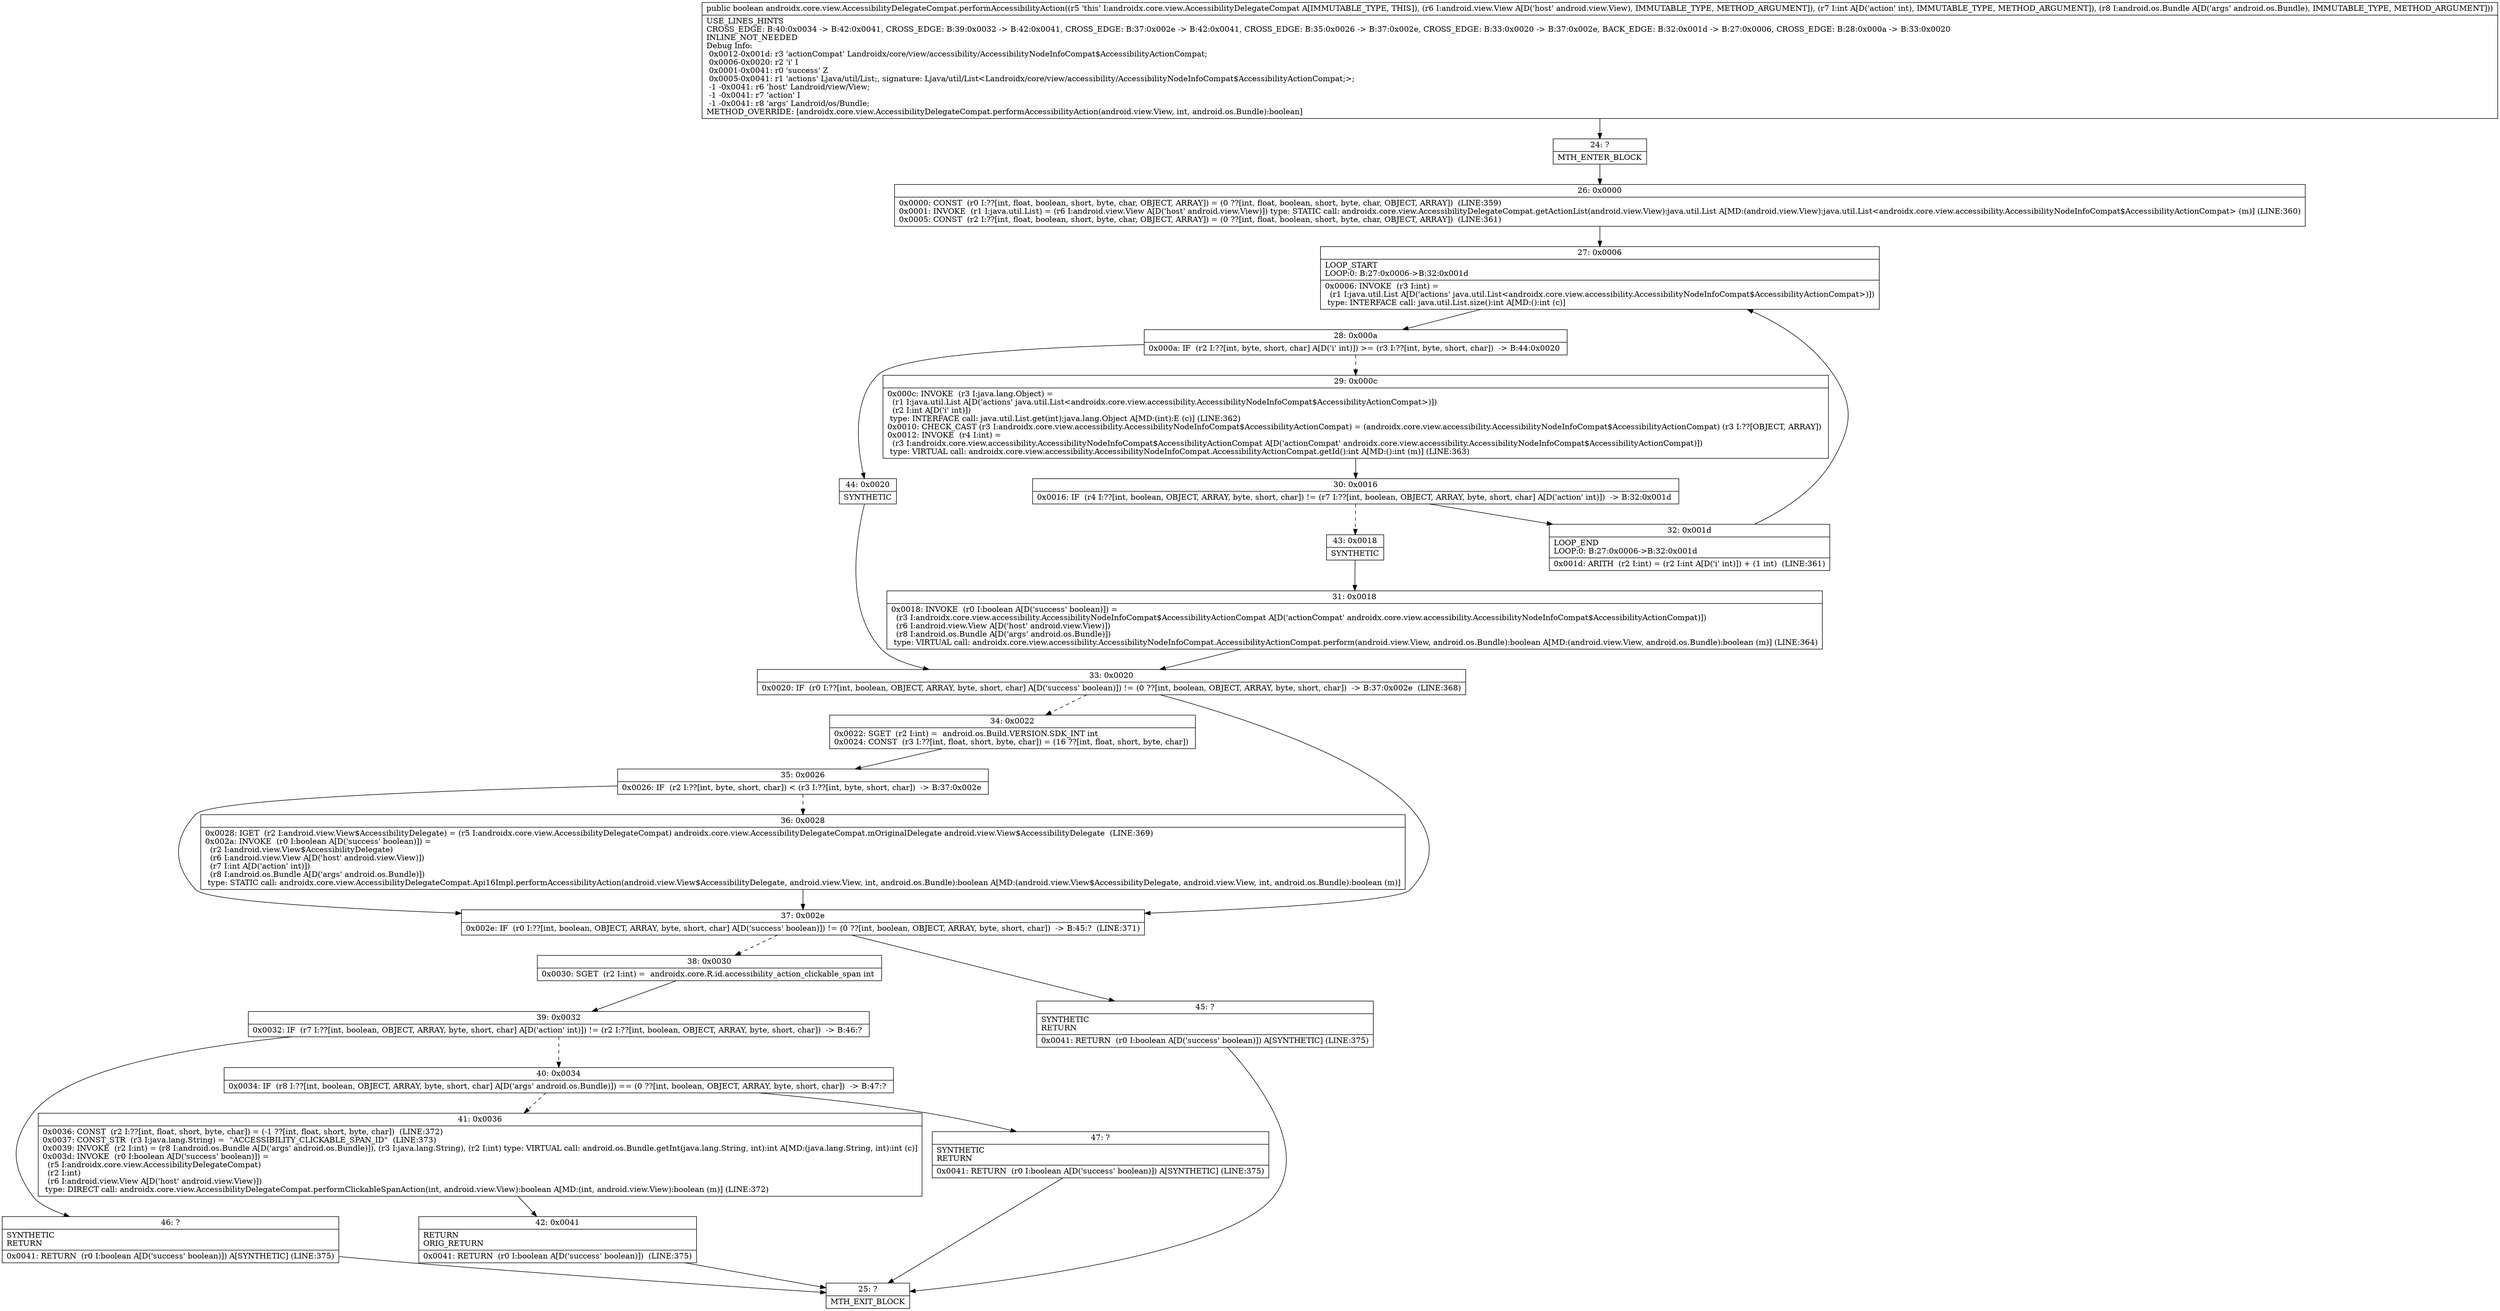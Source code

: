 digraph "CFG forandroidx.core.view.AccessibilityDelegateCompat.performAccessibilityAction(Landroid\/view\/View;ILandroid\/os\/Bundle;)Z" {
Node_24 [shape=record,label="{24\:\ ?|MTH_ENTER_BLOCK\l}"];
Node_26 [shape=record,label="{26\:\ 0x0000|0x0000: CONST  (r0 I:??[int, float, boolean, short, byte, char, OBJECT, ARRAY]) = (0 ??[int, float, boolean, short, byte, char, OBJECT, ARRAY])  (LINE:359)\l0x0001: INVOKE  (r1 I:java.util.List) = (r6 I:android.view.View A[D('host' android.view.View)]) type: STATIC call: androidx.core.view.AccessibilityDelegateCompat.getActionList(android.view.View):java.util.List A[MD:(android.view.View):java.util.List\<androidx.core.view.accessibility.AccessibilityNodeInfoCompat$AccessibilityActionCompat\> (m)] (LINE:360)\l0x0005: CONST  (r2 I:??[int, float, boolean, short, byte, char, OBJECT, ARRAY]) = (0 ??[int, float, boolean, short, byte, char, OBJECT, ARRAY])  (LINE:361)\l}"];
Node_27 [shape=record,label="{27\:\ 0x0006|LOOP_START\lLOOP:0: B:27:0x0006\-\>B:32:0x001d\l|0x0006: INVOKE  (r3 I:int) = \l  (r1 I:java.util.List A[D('actions' java.util.List\<androidx.core.view.accessibility.AccessibilityNodeInfoCompat$AccessibilityActionCompat\>)])\l type: INTERFACE call: java.util.List.size():int A[MD:():int (c)]\l}"];
Node_28 [shape=record,label="{28\:\ 0x000a|0x000a: IF  (r2 I:??[int, byte, short, char] A[D('i' int)]) \>= (r3 I:??[int, byte, short, char])  \-\> B:44:0x0020 \l}"];
Node_29 [shape=record,label="{29\:\ 0x000c|0x000c: INVOKE  (r3 I:java.lang.Object) = \l  (r1 I:java.util.List A[D('actions' java.util.List\<androidx.core.view.accessibility.AccessibilityNodeInfoCompat$AccessibilityActionCompat\>)])\l  (r2 I:int A[D('i' int)])\l type: INTERFACE call: java.util.List.get(int):java.lang.Object A[MD:(int):E (c)] (LINE:362)\l0x0010: CHECK_CAST (r3 I:androidx.core.view.accessibility.AccessibilityNodeInfoCompat$AccessibilityActionCompat) = (androidx.core.view.accessibility.AccessibilityNodeInfoCompat$AccessibilityActionCompat) (r3 I:??[OBJECT, ARRAY]) \l0x0012: INVOKE  (r4 I:int) = \l  (r3 I:androidx.core.view.accessibility.AccessibilityNodeInfoCompat$AccessibilityActionCompat A[D('actionCompat' androidx.core.view.accessibility.AccessibilityNodeInfoCompat$AccessibilityActionCompat)])\l type: VIRTUAL call: androidx.core.view.accessibility.AccessibilityNodeInfoCompat.AccessibilityActionCompat.getId():int A[MD:():int (m)] (LINE:363)\l}"];
Node_30 [shape=record,label="{30\:\ 0x0016|0x0016: IF  (r4 I:??[int, boolean, OBJECT, ARRAY, byte, short, char]) != (r7 I:??[int, boolean, OBJECT, ARRAY, byte, short, char] A[D('action' int)])  \-\> B:32:0x001d \l}"];
Node_32 [shape=record,label="{32\:\ 0x001d|LOOP_END\lLOOP:0: B:27:0x0006\-\>B:32:0x001d\l|0x001d: ARITH  (r2 I:int) = (r2 I:int A[D('i' int)]) + (1 int)  (LINE:361)\l}"];
Node_43 [shape=record,label="{43\:\ 0x0018|SYNTHETIC\l}"];
Node_31 [shape=record,label="{31\:\ 0x0018|0x0018: INVOKE  (r0 I:boolean A[D('success' boolean)]) = \l  (r3 I:androidx.core.view.accessibility.AccessibilityNodeInfoCompat$AccessibilityActionCompat A[D('actionCompat' androidx.core.view.accessibility.AccessibilityNodeInfoCompat$AccessibilityActionCompat)])\l  (r6 I:android.view.View A[D('host' android.view.View)])\l  (r8 I:android.os.Bundle A[D('args' android.os.Bundle)])\l type: VIRTUAL call: androidx.core.view.accessibility.AccessibilityNodeInfoCompat.AccessibilityActionCompat.perform(android.view.View, android.os.Bundle):boolean A[MD:(android.view.View, android.os.Bundle):boolean (m)] (LINE:364)\l}"];
Node_33 [shape=record,label="{33\:\ 0x0020|0x0020: IF  (r0 I:??[int, boolean, OBJECT, ARRAY, byte, short, char] A[D('success' boolean)]) != (0 ??[int, boolean, OBJECT, ARRAY, byte, short, char])  \-\> B:37:0x002e  (LINE:368)\l}"];
Node_34 [shape=record,label="{34\:\ 0x0022|0x0022: SGET  (r2 I:int) =  android.os.Build.VERSION.SDK_INT int \l0x0024: CONST  (r3 I:??[int, float, short, byte, char]) = (16 ??[int, float, short, byte, char]) \l}"];
Node_35 [shape=record,label="{35\:\ 0x0026|0x0026: IF  (r2 I:??[int, byte, short, char]) \< (r3 I:??[int, byte, short, char])  \-\> B:37:0x002e \l}"];
Node_36 [shape=record,label="{36\:\ 0x0028|0x0028: IGET  (r2 I:android.view.View$AccessibilityDelegate) = (r5 I:androidx.core.view.AccessibilityDelegateCompat) androidx.core.view.AccessibilityDelegateCompat.mOriginalDelegate android.view.View$AccessibilityDelegate  (LINE:369)\l0x002a: INVOKE  (r0 I:boolean A[D('success' boolean)]) = \l  (r2 I:android.view.View$AccessibilityDelegate)\l  (r6 I:android.view.View A[D('host' android.view.View)])\l  (r7 I:int A[D('action' int)])\l  (r8 I:android.os.Bundle A[D('args' android.os.Bundle)])\l type: STATIC call: androidx.core.view.AccessibilityDelegateCompat.Api16Impl.performAccessibilityAction(android.view.View$AccessibilityDelegate, android.view.View, int, android.os.Bundle):boolean A[MD:(android.view.View$AccessibilityDelegate, android.view.View, int, android.os.Bundle):boolean (m)]\l}"];
Node_37 [shape=record,label="{37\:\ 0x002e|0x002e: IF  (r0 I:??[int, boolean, OBJECT, ARRAY, byte, short, char] A[D('success' boolean)]) != (0 ??[int, boolean, OBJECT, ARRAY, byte, short, char])  \-\> B:45:?  (LINE:371)\l}"];
Node_38 [shape=record,label="{38\:\ 0x0030|0x0030: SGET  (r2 I:int) =  androidx.core.R.id.accessibility_action_clickable_span int \l}"];
Node_39 [shape=record,label="{39\:\ 0x0032|0x0032: IF  (r7 I:??[int, boolean, OBJECT, ARRAY, byte, short, char] A[D('action' int)]) != (r2 I:??[int, boolean, OBJECT, ARRAY, byte, short, char])  \-\> B:46:? \l}"];
Node_40 [shape=record,label="{40\:\ 0x0034|0x0034: IF  (r8 I:??[int, boolean, OBJECT, ARRAY, byte, short, char] A[D('args' android.os.Bundle)]) == (0 ??[int, boolean, OBJECT, ARRAY, byte, short, char])  \-\> B:47:? \l}"];
Node_41 [shape=record,label="{41\:\ 0x0036|0x0036: CONST  (r2 I:??[int, float, short, byte, char]) = (\-1 ??[int, float, short, byte, char])  (LINE:372)\l0x0037: CONST_STR  (r3 I:java.lang.String) =  \"ACCESSIBILITY_CLICKABLE_SPAN_ID\"  (LINE:373)\l0x0039: INVOKE  (r2 I:int) = (r8 I:android.os.Bundle A[D('args' android.os.Bundle)]), (r3 I:java.lang.String), (r2 I:int) type: VIRTUAL call: android.os.Bundle.getInt(java.lang.String, int):int A[MD:(java.lang.String, int):int (c)]\l0x003d: INVOKE  (r0 I:boolean A[D('success' boolean)]) = \l  (r5 I:androidx.core.view.AccessibilityDelegateCompat)\l  (r2 I:int)\l  (r6 I:android.view.View A[D('host' android.view.View)])\l type: DIRECT call: androidx.core.view.AccessibilityDelegateCompat.performClickableSpanAction(int, android.view.View):boolean A[MD:(int, android.view.View):boolean (m)] (LINE:372)\l}"];
Node_42 [shape=record,label="{42\:\ 0x0041|RETURN\lORIG_RETURN\l|0x0041: RETURN  (r0 I:boolean A[D('success' boolean)])  (LINE:375)\l}"];
Node_25 [shape=record,label="{25\:\ ?|MTH_EXIT_BLOCK\l}"];
Node_47 [shape=record,label="{47\:\ ?|SYNTHETIC\lRETURN\l|0x0041: RETURN  (r0 I:boolean A[D('success' boolean)]) A[SYNTHETIC] (LINE:375)\l}"];
Node_46 [shape=record,label="{46\:\ ?|SYNTHETIC\lRETURN\l|0x0041: RETURN  (r0 I:boolean A[D('success' boolean)]) A[SYNTHETIC] (LINE:375)\l}"];
Node_45 [shape=record,label="{45\:\ ?|SYNTHETIC\lRETURN\l|0x0041: RETURN  (r0 I:boolean A[D('success' boolean)]) A[SYNTHETIC] (LINE:375)\l}"];
Node_44 [shape=record,label="{44\:\ 0x0020|SYNTHETIC\l}"];
MethodNode[shape=record,label="{public boolean androidx.core.view.AccessibilityDelegateCompat.performAccessibilityAction((r5 'this' I:androidx.core.view.AccessibilityDelegateCompat A[IMMUTABLE_TYPE, THIS]), (r6 I:android.view.View A[D('host' android.view.View), IMMUTABLE_TYPE, METHOD_ARGUMENT]), (r7 I:int A[D('action' int), IMMUTABLE_TYPE, METHOD_ARGUMENT]), (r8 I:android.os.Bundle A[D('args' android.os.Bundle), IMMUTABLE_TYPE, METHOD_ARGUMENT]))  | USE_LINES_HINTS\lCROSS_EDGE: B:40:0x0034 \-\> B:42:0x0041, CROSS_EDGE: B:39:0x0032 \-\> B:42:0x0041, CROSS_EDGE: B:37:0x002e \-\> B:42:0x0041, CROSS_EDGE: B:35:0x0026 \-\> B:37:0x002e, CROSS_EDGE: B:33:0x0020 \-\> B:37:0x002e, BACK_EDGE: B:32:0x001d \-\> B:27:0x0006, CROSS_EDGE: B:28:0x000a \-\> B:33:0x0020\lINLINE_NOT_NEEDED\lDebug Info:\l  0x0012\-0x001d: r3 'actionCompat' Landroidx\/core\/view\/accessibility\/AccessibilityNodeInfoCompat$AccessibilityActionCompat;\l  0x0006\-0x0020: r2 'i' I\l  0x0001\-0x0041: r0 'success' Z\l  0x0005\-0x0041: r1 'actions' Ljava\/util\/List;, signature: Ljava\/util\/List\<Landroidx\/core\/view\/accessibility\/AccessibilityNodeInfoCompat$AccessibilityActionCompat;\>;\l  \-1 \-0x0041: r6 'host' Landroid\/view\/View;\l  \-1 \-0x0041: r7 'action' I\l  \-1 \-0x0041: r8 'args' Landroid\/os\/Bundle;\lMETHOD_OVERRIDE: [androidx.core.view.AccessibilityDelegateCompat.performAccessibilityAction(android.view.View, int, android.os.Bundle):boolean]\l}"];
MethodNode -> Node_24;Node_24 -> Node_26;
Node_26 -> Node_27;
Node_27 -> Node_28;
Node_28 -> Node_29[style=dashed];
Node_28 -> Node_44;
Node_29 -> Node_30;
Node_30 -> Node_32;
Node_30 -> Node_43[style=dashed];
Node_32 -> Node_27;
Node_43 -> Node_31;
Node_31 -> Node_33;
Node_33 -> Node_34[style=dashed];
Node_33 -> Node_37;
Node_34 -> Node_35;
Node_35 -> Node_36[style=dashed];
Node_35 -> Node_37;
Node_36 -> Node_37;
Node_37 -> Node_38[style=dashed];
Node_37 -> Node_45;
Node_38 -> Node_39;
Node_39 -> Node_40[style=dashed];
Node_39 -> Node_46;
Node_40 -> Node_41[style=dashed];
Node_40 -> Node_47;
Node_41 -> Node_42;
Node_42 -> Node_25;
Node_47 -> Node_25;
Node_46 -> Node_25;
Node_45 -> Node_25;
Node_44 -> Node_33;
}

